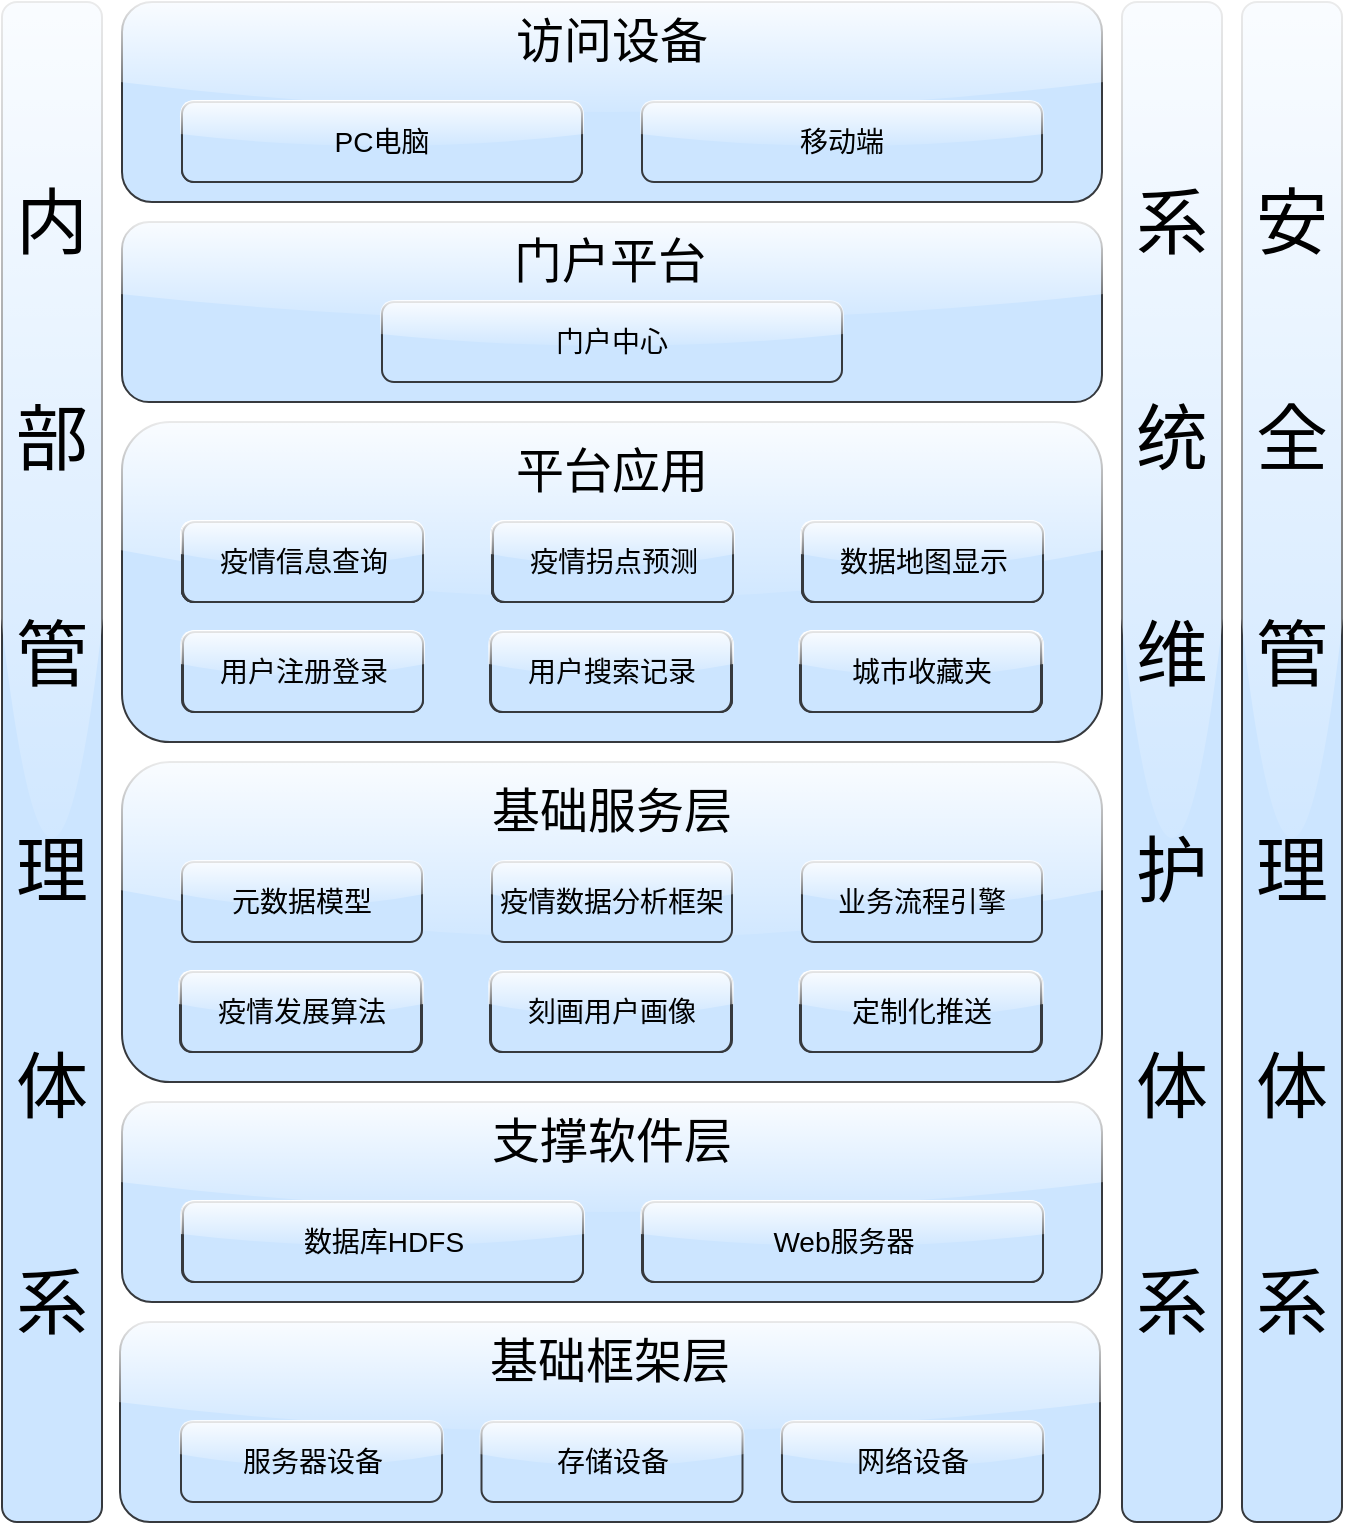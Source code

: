 <mxfile version="14.8.6" type="device"><diagram id="yP9oUdAvKaoPcfoR_2s8" name="Page-1"><mxGraphModel dx="918" dy="1299" grid="1" gridSize="10" guides="1" tooltips="1" connect="1" arrows="1" fold="1" page="1" pageScale="1" pageWidth="827" pageHeight="1169" math="0" shadow="0"><root><mxCell id="0"/><mxCell id="1" parent="0"/><mxCell id="nhW9mGeA-_Q-N9wtMgPT-1" value="&lt;font style=&quot;font-size: 36px ; line-height: 300%&quot;&gt;内部管理体系&lt;/font&gt;" style="rounded=1;whiteSpace=wrap;html=1;gradientDirection=north;glass=1;shadow=0;sketch=0;fillColor=#cce5ff;strokeColor=#36393d;" parent="1" vertex="1"><mxGeometry x="110" y="200" width="50" height="760" as="geometry"/></mxCell><mxCell id="Mla0g0JjyW4inGERB_am-1" value="&lt;font style=&quot;font-size: 36px ; line-height: 300%&quot;&gt;系统维护体系&lt;/font&gt;" style="rounded=1;whiteSpace=wrap;html=1;gradientDirection=north;glass=1;shadow=0;sketch=0;fillColor=#cce5ff;strokeColor=#36393d;" vertex="1" parent="1"><mxGeometry x="670" y="200" width="50" height="760" as="geometry"/></mxCell><mxCell id="Mla0g0JjyW4inGERB_am-2" value="&lt;font style=&quot;font-size: 36px ; line-height: 300%&quot;&gt;安全管理体系&lt;/font&gt;" style="rounded=1;whiteSpace=wrap;html=1;gradientDirection=north;glass=1;shadow=0;sketch=0;fillColor=#cce5ff;strokeColor=#36393d;" vertex="1" parent="1"><mxGeometry x="730" y="200" width="50" height="760" as="geometry"/></mxCell><mxCell id="Mla0g0JjyW4inGERB_am-3" value="" style="rounded=1;whiteSpace=wrap;html=1;gradientDirection=north;glass=1;shadow=0;sketch=0;fillColor=#cce5ff;strokeColor=#36393d;" vertex="1" parent="1"><mxGeometry x="170" y="200" width="490" height="100" as="geometry"/></mxCell><mxCell id="Mla0g0JjyW4inGERB_am-4" value="&lt;span style=&quot;font-size: 24px&quot;&gt;访问设备&lt;/span&gt;" style="text;html=1;align=center;verticalAlign=middle;whiteSpace=wrap;rounded=1;gradientDirection=north;glass=0;shadow=0;sketch=0;fillColor=none;" vertex="1" parent="1"><mxGeometry x="305" y="200" width="220" height="40" as="geometry"/></mxCell><mxCell id="Mla0g0JjyW4inGERB_am-5" value="&lt;font style=&quot;font-size: 14px;&quot;&gt;移动端&lt;/font&gt;" style="rounded=1;whiteSpace=wrap;html=1;fontSize=14;gradientDirection=north;glass=1;shadow=0;sketch=0;fillColor=#cce5ff;strokeColor=#36393d;" vertex="1" parent="1"><mxGeometry x="430" y="250" width="200" height="40" as="geometry"/></mxCell><mxCell id="Mla0g0JjyW4inGERB_am-6" value="&lt;font style=&quot;font-size: 18px&quot;&gt;PC电脑&lt;/font&gt;" style="rounded=1;whiteSpace=wrap;html=1;gradientDirection=north;glass=1;shadow=0;sketch=0;fillColor=#cce5ff;strokeColor=#36393d;" vertex="1" parent="1"><mxGeometry x="200" y="250" width="200" height="40" as="geometry"/></mxCell><mxCell id="Mla0g0JjyW4inGERB_am-8" value="" style="rounded=1;whiteSpace=wrap;html=1;gradientDirection=north;glass=1;shadow=0;sketch=0;fillColor=#cce5ff;strokeColor=#36393d;" vertex="1" parent="1"><mxGeometry x="170" y="310" width="490" height="90" as="geometry"/></mxCell><mxCell id="Mla0g0JjyW4inGERB_am-9" value="&lt;font style=&quot;font-size: 24px&quot;&gt;门户平台&lt;/font&gt;" style="text;html=1;align=center;verticalAlign=middle;whiteSpace=wrap;rounded=1;gradientDirection=north;glass=0;shadow=0;sketch=0;fillColor=none;" vertex="1" parent="1"><mxGeometry x="319" y="310" width="190" height="40" as="geometry"/></mxCell><mxCell id="Mla0g0JjyW4inGERB_am-10" value="&lt;font style=&quot;font-size: 14px;&quot;&gt;门户中心&lt;/font&gt;" style="rounded=1;whiteSpace=wrap;html=1;fontSize=14;gradientDirection=north;glass=1;shadow=0;sketch=0;fillColor=#cce5ff;strokeColor=#36393d;" vertex="1" parent="1"><mxGeometry x="300" y="350" width="230" height="40" as="geometry"/></mxCell><mxCell id="Mla0g0JjyW4inGERB_am-12" value="" style="rounded=1;whiteSpace=wrap;html=1;gradientDirection=north;glass=1;shadow=0;sketch=0;fillColor=#cce5ff;strokeColor=#36393d;" vertex="1" parent="1"><mxGeometry x="170" y="410" width="490" height="160" as="geometry"/></mxCell><mxCell id="Mla0g0JjyW4inGERB_am-14" value="&lt;font style=&quot;font-size: 24px&quot;&gt;平台应用&lt;/font&gt;" style="text;html=1;align=center;verticalAlign=middle;whiteSpace=wrap;rounded=1;gradientDirection=north;glass=1;shadow=0;sketch=0;fillColor=none;" vertex="1" parent="1"><mxGeometry x="300" y="420" width="230" height="30" as="geometry"/></mxCell><mxCell id="Mla0g0JjyW4inGERB_am-16" value="&lt;font style=&quot;font-size: 18px&quot;&gt;疫情信息查询&lt;/font&gt;" style="rounded=1;whiteSpace=wrap;html=1;gradientDirection=north;glass=1;shadow=0;sketch=0;fillColor=#cce5ff;strokeColor=#36393d;" vertex="1" parent="1"><mxGeometry x="200" y="460" width="120" height="40" as="geometry"/></mxCell><mxCell id="Mla0g0JjyW4inGERB_am-17" value="&lt;font style=&quot;font-size: 18px&quot;&gt;疫情拐点预测&lt;/font&gt;" style="rounded=1;whiteSpace=wrap;html=1;gradientDirection=north;glass=1;shadow=0;sketch=0;fillColor=#cce5ff;strokeColor=#36393d;" vertex="1" parent="1"><mxGeometry x="355" y="460" width="120" height="40" as="geometry"/></mxCell><mxCell id="Mla0g0JjyW4inGERB_am-18" value="&lt;font style=&quot;font-size: 18px&quot;&gt;数据地图显示&lt;/font&gt;" style="rounded=1;whiteSpace=wrap;html=1;gradientDirection=north;glass=1;shadow=0;sketch=0;fillColor=#cce5ff;strokeColor=#36393d;" vertex="1" parent="1"><mxGeometry x="510" y="460" width="120" height="40" as="geometry"/></mxCell><mxCell id="Mla0g0JjyW4inGERB_am-19" value="&lt;font style=&quot;font-size: 18px&quot;&gt;用户注册登录&lt;/font&gt;" style="rounded=1;whiteSpace=wrap;html=1;gradientDirection=north;glass=1;shadow=0;sketch=0;fillColor=#cce5ff;strokeColor=#36393d;" vertex="1" parent="1"><mxGeometry x="200" y="515" width="120" height="40" as="geometry"/></mxCell><mxCell id="Mla0g0JjyW4inGERB_am-20" value="&lt;font style=&quot;font-size: 18px&quot;&gt;用户搜索记录&lt;/font&gt;" style="rounded=1;whiteSpace=wrap;html=1;gradientDirection=north;glass=1;shadow=0;sketch=0;fillColor=#cce5ff;strokeColor=#36393d;" vertex="1" parent="1"><mxGeometry x="355" y="515" width="120" height="40" as="geometry"/></mxCell><mxCell id="Mla0g0JjyW4inGERB_am-21" value="&lt;font style=&quot;font-size: 18px&quot;&gt;城市收藏夹&lt;/font&gt;" style="rounded=1;whiteSpace=wrap;html=1;gradientDirection=north;glass=1;shadow=0;sketch=0;fillColor=#cce5ff;strokeColor=#36393d;" vertex="1" parent="1"><mxGeometry x="510" y="515" width="120" height="40" as="geometry"/></mxCell><mxCell id="Mla0g0JjyW4inGERB_am-24" value="" style="rounded=1;whiteSpace=wrap;html=1;gradientDirection=north;glass=1;shadow=0;sketch=0;fillColor=#cce5ff;strokeColor=#36393d;" vertex="1" parent="1"><mxGeometry x="170" y="580" width="490" height="160" as="geometry"/></mxCell><mxCell id="Mla0g0JjyW4inGERB_am-26" value="&lt;font style=&quot;font-size: 18px&quot;&gt;疫情信息查询&lt;/font&gt;" style="rounded=1;whiteSpace=wrap;html=1;gradientDirection=north;glass=1;shadow=0;sketch=0;fillColor=#cce5ff;strokeColor=#36393d;" vertex="1" parent="1"><mxGeometry x="200" y="460" width="120" height="40" as="geometry"/></mxCell><mxCell id="Mla0g0JjyW4inGERB_am-28" value="&lt;font style=&quot;font-size: 18px&quot;&gt;疫情信息查询&lt;/font&gt;" style="rounded=1;whiteSpace=wrap;html=1;gradientDirection=north;glass=1;shadow=0;sketch=0;fillColor=#cce5ff;strokeColor=#36393d;" vertex="1" parent="1"><mxGeometry x="200" y="460" width="120" height="40" as="geometry"/></mxCell><mxCell id="Mla0g0JjyW4inGERB_am-29" value="&lt;font style=&quot;font-size: 18px&quot;&gt;疫情拐点预测&lt;/font&gt;" style="rounded=1;whiteSpace=wrap;html=1;gradientDirection=north;glass=1;shadow=0;sketch=0;fillColor=#cce5ff;strokeColor=#36393d;" vertex="1" parent="1"><mxGeometry x="355" y="460" width="120" height="40" as="geometry"/></mxCell><mxCell id="Mla0g0JjyW4inGERB_am-31" value="&lt;font style=&quot;font-size: 18px&quot;&gt;疫情信息查询&lt;/font&gt;" style="rounded=1;whiteSpace=wrap;html=1;gradientDirection=north;glass=1;shadow=0;sketch=0;fillColor=#cce5ff;strokeColor=#36393d;" vertex="1" parent="1"><mxGeometry x="200" y="460" width="120" height="40" as="geometry"/></mxCell><mxCell id="Mla0g0JjyW4inGERB_am-32" value="&lt;font style=&quot;font-size: 18px&quot;&gt;疫情拐点预测&lt;/font&gt;" style="rounded=1;whiteSpace=wrap;html=1;gradientDirection=north;glass=1;shadow=0;sketch=0;fillColor=#cce5ff;strokeColor=#36393d;" vertex="1" parent="1"><mxGeometry x="355" y="460" width="120" height="40" as="geometry"/></mxCell><mxCell id="Mla0g0JjyW4inGERB_am-33" value="&lt;font style=&quot;font-size: 18px&quot;&gt;用户搜索记录&lt;/font&gt;" style="rounded=1;whiteSpace=wrap;html=1;gradientDirection=north;glass=1;shadow=0;sketch=0;fillColor=#cce5ff;strokeColor=#36393d;" vertex="1" parent="1"><mxGeometry x="355" y="515" width="120" height="40" as="geometry"/></mxCell><mxCell id="Mla0g0JjyW4inGERB_am-34" value="&lt;font style=&quot;font-size: 18px&quot;&gt;数据地图显示&lt;/font&gt;" style="rounded=1;whiteSpace=wrap;html=1;gradientDirection=north;glass=1;shadow=0;sketch=0;fillColor=#cce5ff;strokeColor=#36393d;" vertex="1" parent="1"><mxGeometry x="510" y="460" width="120" height="40" as="geometry"/></mxCell><mxCell id="Mla0g0JjyW4inGERB_am-35" value="&lt;font style=&quot;font-size: 18px&quot;&gt;城市收藏夹&lt;/font&gt;" style="rounded=1;whiteSpace=wrap;html=1;gradientDirection=north;glass=1;shadow=0;sketch=0;fillColor=#cce5ff;strokeColor=#36393d;" vertex="1" parent="1"><mxGeometry x="510" y="515" width="120" height="40" as="geometry"/></mxCell><mxCell id="Mla0g0JjyW4inGERB_am-36" value="&lt;font style=&quot;font-size: 18px&quot;&gt;疫情发展算法&lt;/font&gt;" style="rounded=1;whiteSpace=wrap;html=1;gradientDirection=north;glass=1;shadow=0;sketch=0;fillColor=#cce5ff;strokeColor=#36393d;" vertex="1" parent="1"><mxGeometry x="200" y="685" width="120" height="40" as="geometry"/></mxCell><mxCell id="Mla0g0JjyW4inGERB_am-37" value="&lt;font style=&quot;font-size: 24px&quot;&gt;基础服务层&lt;/font&gt;" style="text;html=1;align=center;verticalAlign=middle;whiteSpace=wrap;rounded=1;gradientDirection=north;glass=0;shadow=0;sketch=0;fillColor=none;" vertex="1" parent="1"><mxGeometry x="300" y="590" width="230" height="30" as="geometry"/></mxCell><mxCell id="Mla0g0JjyW4inGERB_am-38" value="&lt;font style=&quot;font-size: 14px&quot;&gt;元数据模型&lt;/font&gt;" style="rounded=1;whiteSpace=wrap;html=1;gradientDirection=north;glass=1;shadow=0;sketch=0;fillColor=#cce5ff;strokeColor=#36393d;" vertex="1" parent="1"><mxGeometry x="200" y="630" width="120" height="40" as="geometry"/></mxCell><mxCell id="Mla0g0JjyW4inGERB_am-39" value="&lt;font style=&quot;font-size: 14px&quot;&gt;疫情数据分析框架&lt;/font&gt;" style="rounded=1;whiteSpace=wrap;html=1;gradientDirection=north;glass=1;shadow=0;sketch=0;fillColor=#cce5ff;strokeColor=#36393d;" vertex="1" parent="1"><mxGeometry x="355" y="630" width="120" height="40" as="geometry"/></mxCell><mxCell id="Mla0g0JjyW4inGERB_am-40" value="&lt;font style=&quot;font-size: 18px&quot;&gt;刻画用户画像&lt;/font&gt;" style="rounded=1;whiteSpace=wrap;html=1;gradientDirection=north;glass=1;shadow=0;sketch=0;fillColor=#cce5ff;strokeColor=#36393d;" vertex="1" parent="1"><mxGeometry x="355" y="685" width="120" height="40" as="geometry"/></mxCell><mxCell id="Mla0g0JjyW4inGERB_am-41" value="&lt;font style=&quot;font-size: 14px&quot;&gt;业务流程引擎&lt;/font&gt;" style="rounded=1;whiteSpace=wrap;html=1;gradientDirection=north;glass=1;shadow=0;sketch=0;fillColor=#cce5ff;strokeColor=#36393d;" vertex="1" parent="1"><mxGeometry x="510" y="630" width="120" height="40" as="geometry"/></mxCell><mxCell id="Mla0g0JjyW4inGERB_am-42" value="&lt;font style=&quot;font-size: 18px&quot;&gt;定制化推送&lt;/font&gt;" style="rounded=1;whiteSpace=wrap;html=1;gradientDirection=north;glass=1;shadow=0;sketch=0;fillColor=#cce5ff;strokeColor=#36393d;" vertex="1" parent="1"><mxGeometry x="510" y="685" width="120" height="40" as="geometry"/></mxCell><mxCell id="Mla0g0JjyW4inGERB_am-43" value="" style="rounded=1;whiteSpace=wrap;html=1;gradientDirection=north;glass=1;shadow=0;sketch=0;fillColor=#cce5ff;strokeColor=#36393d;" vertex="1" parent="1"><mxGeometry x="170" y="750" width="490" height="100" as="geometry"/></mxCell><mxCell id="Mla0g0JjyW4inGERB_am-44" value="&lt;font style=&quot;font-size: 24px&quot;&gt;支撑软件层&lt;/font&gt;" style="text;html=1;align=center;verticalAlign=middle;whiteSpace=wrap;rounded=1;gradientDirection=north;glass=0;shadow=0;sketch=0;fillColor=none;" vertex="1" parent="1"><mxGeometry x="348" y="760" width="134" height="20" as="geometry"/></mxCell><mxCell id="Mla0g0JjyW4inGERB_am-45" value="&lt;font style=&quot;font-size: 18px&quot;&gt;Web服务器&lt;/font&gt;" style="rounded=1;whiteSpace=wrap;html=1;gradientDirection=north;glass=1;shadow=0;sketch=0;fillColor=#cce5ff;strokeColor=#36393d;" vertex="1" parent="1"><mxGeometry x="430" y="800" width="200" height="40" as="geometry"/></mxCell><mxCell id="Mla0g0JjyW4inGERB_am-46" value="&lt;font style=&quot;font-size: 18px&quot;&gt;数据库HDFS&lt;/font&gt;" style="rounded=1;whiteSpace=wrap;html=1;gradientDirection=north;glass=1;shadow=0;sketch=0;fillColor=#cce5ff;strokeColor=#36393d;" vertex="1" parent="1"><mxGeometry x="200" y="800" width="200" height="40" as="geometry"/></mxCell><mxCell id="Mla0g0JjyW4inGERB_am-47" value="&lt;font style=&quot;font-size: 18px&quot;&gt;疫情发展算法&lt;/font&gt;" style="rounded=1;whiteSpace=wrap;html=1;gradientDirection=north;glass=1;shadow=0;sketch=0;fillColor=#cce5ff;strokeColor=#36393d;" vertex="1" parent="1"><mxGeometry x="199" y="685" width="120" height="40" as="geometry"/></mxCell><mxCell id="Mla0g0JjyW4inGERB_am-48" value="&lt;font style=&quot;font-size: 18px&quot;&gt;刻画用户画像&lt;/font&gt;" style="rounded=1;whiteSpace=wrap;html=1;gradientDirection=north;glass=1;shadow=0;sketch=0;fillColor=#cce5ff;strokeColor=#36393d;" vertex="1" parent="1"><mxGeometry x="354" y="685" width="120" height="40" as="geometry"/></mxCell><mxCell id="Mla0g0JjyW4inGERB_am-49" value="&lt;font style=&quot;font-size: 18px&quot;&gt;定制化推送&lt;/font&gt;" style="rounded=1;whiteSpace=wrap;html=1;gradientDirection=north;glass=1;shadow=0;sketch=0;fillColor=#cce5ff;strokeColor=#36393d;" vertex="1" parent="1"><mxGeometry x="509" y="685" width="120" height="40" as="geometry"/></mxCell><mxCell id="Mla0g0JjyW4inGERB_am-50" value="&lt;font style=&quot;font-size: 18px&quot;&gt;城市收藏夹&lt;/font&gt;" style="rounded=1;whiteSpace=wrap;html=1;gradientDirection=north;glass=1;shadow=0;sketch=0;fillColor=#cce5ff;strokeColor=#36393d;" vertex="1" parent="1"><mxGeometry x="509" y="515" width="120" height="40" as="geometry"/></mxCell><mxCell id="Mla0g0JjyW4inGERB_am-51" value="&lt;font style=&quot;font-size: 18px&quot;&gt;用户搜索记录&lt;/font&gt;" style="rounded=1;whiteSpace=wrap;html=1;gradientDirection=north;glass=1;shadow=0;sketch=0;fillColor=#cce5ff;strokeColor=#36393d;" vertex="1" parent="1"><mxGeometry x="354" y="515" width="120" height="40" as="geometry"/></mxCell><mxCell id="Mla0g0JjyW4inGERB_am-52" value="&lt;font style=&quot;font-size: 18px&quot;&gt;疫情发展算法&lt;/font&gt;" style="rounded=1;whiteSpace=wrap;html=1;gradientDirection=north;glass=1;shadow=0;sketch=0;fillColor=#cce5ff;strokeColor=#36393d;" vertex="1" parent="1"><mxGeometry x="199.5" y="685" width="120" height="40" as="geometry"/></mxCell><mxCell id="Mla0g0JjyW4inGERB_am-53" value="&lt;font style=&quot;font-size: 18px&quot;&gt;刻画用户画像&lt;/font&gt;" style="rounded=1;whiteSpace=wrap;html=1;gradientDirection=north;glass=1;shadow=0;sketch=0;fillColor=#cce5ff;strokeColor=#36393d;" vertex="1" parent="1"><mxGeometry x="354.5" y="685" width="120" height="40" as="geometry"/></mxCell><mxCell id="Mla0g0JjyW4inGERB_am-54" value="&lt;font style=&quot;font-size: 18px&quot;&gt;定制化推送&lt;/font&gt;" style="rounded=1;whiteSpace=wrap;html=1;gradientDirection=north;glass=1;shadow=0;sketch=0;fillColor=#cce5ff;strokeColor=#36393d;" vertex="1" parent="1"><mxGeometry x="509.5" y="685" width="120" height="40" as="geometry"/></mxCell><mxCell id="Mla0g0JjyW4inGERB_am-55" value="&lt;font style=&quot;font-size: 18px&quot;&gt;城市收藏夹&lt;/font&gt;" style="rounded=1;whiteSpace=wrap;html=1;gradientDirection=north;glass=1;shadow=0;sketch=0;fillColor=#cce5ff;strokeColor=#36393d;" vertex="1" parent="1"><mxGeometry x="509.5" y="515" width="120" height="40" as="geometry"/></mxCell><mxCell id="Mla0g0JjyW4inGERB_am-56" value="&lt;font style=&quot;font-size: 18px&quot;&gt;用户搜索记录&lt;/font&gt;" style="rounded=1;whiteSpace=wrap;html=1;gradientDirection=north;glass=1;shadow=0;sketch=0;fillColor=#cce5ff;strokeColor=#36393d;" vertex="1" parent="1"><mxGeometry x="354.5" y="515" width="120" height="40" as="geometry"/></mxCell><mxCell id="Mla0g0JjyW4inGERB_am-57" value="&lt;font style=&quot;font-size: 18px&quot;&gt;用户注册登录&lt;/font&gt;" style="rounded=1;whiteSpace=wrap;html=1;gradientDirection=north;glass=1;shadow=0;sketch=0;fillColor=#cce5ff;strokeColor=#36393d;" vertex="1" parent="1"><mxGeometry x="200.5" y="515" width="120" height="40" as="geometry"/></mxCell><mxCell id="Mla0g0JjyW4inGERB_am-58" value="&lt;font style=&quot;font-size: 18px&quot;&gt;疫情信息查询&lt;/font&gt;" style="rounded=1;whiteSpace=wrap;html=1;gradientDirection=north;glass=1;shadow=0;sketch=0;fillColor=#cce5ff;strokeColor=#36393d;" vertex="1" parent="1"><mxGeometry x="200.5" y="460" width="120" height="40" as="geometry"/></mxCell><mxCell id="Mla0g0JjyW4inGERB_am-59" value="&lt;font style=&quot;font-size: 18px&quot;&gt;疫情拐点预测&lt;/font&gt;" style="rounded=1;whiteSpace=wrap;html=1;gradientDirection=north;glass=1;shadow=0;sketch=0;fillColor=#cce5ff;strokeColor=#36393d;" vertex="1" parent="1"><mxGeometry x="355.5" y="460" width="120" height="40" as="geometry"/></mxCell><mxCell id="Mla0g0JjyW4inGERB_am-60" value="&lt;font style=&quot;font-size: 18px&quot;&gt;数据地图显示&lt;/font&gt;" style="rounded=1;whiteSpace=wrap;html=1;gradientDirection=north;glass=1;shadow=0;sketch=0;fillColor=#cce5ff;strokeColor=#36393d;" vertex="1" parent="1"><mxGeometry x="510.5" y="460" width="120" height="40" as="geometry"/></mxCell><mxCell id="Mla0g0JjyW4inGERB_am-61" value="&lt;font style=&quot;font-size: 18px&quot;&gt;Web服务器&lt;/font&gt;" style="rounded=1;whiteSpace=wrap;html=1;gradientDirection=north;glass=1;shadow=0;sketch=0;fillColor=#cce5ff;strokeColor=#36393d;" vertex="1" parent="1"><mxGeometry x="430.5" y="800" width="200" height="40" as="geometry"/></mxCell><mxCell id="Mla0g0JjyW4inGERB_am-62" value="&lt;font style=&quot;font-size: 18px&quot;&gt;数据库HDFS&lt;/font&gt;" style="rounded=1;whiteSpace=wrap;html=1;gradientDirection=north;glass=1;shadow=0;sketch=0;fillColor=#cce5ff;strokeColor=#36393d;" vertex="1" parent="1"><mxGeometry x="200.5" y="800" width="200" height="40" as="geometry"/></mxCell><mxCell id="Mla0g0JjyW4inGERB_am-63" value="&lt;font style=&quot;font-size: 14px;&quot;&gt;疫情发展算法&lt;/font&gt;" style="rounded=1;whiteSpace=wrap;html=1;fontSize=14;gradientDirection=north;glass=1;shadow=0;sketch=0;fillColor=#cce5ff;strokeColor=#36393d;" vertex="1" parent="1"><mxGeometry x="199.5" y="685" width="120" height="40" as="geometry"/></mxCell><mxCell id="Mla0g0JjyW4inGERB_am-64" value="&lt;font style=&quot;font-size: 14px;&quot;&gt;刻画用户画像&lt;/font&gt;" style="rounded=1;whiteSpace=wrap;html=1;fontSize=14;gradientDirection=north;glass=1;shadow=0;sketch=0;fillColor=#cce5ff;strokeColor=#36393d;" vertex="1" parent="1"><mxGeometry x="354.5" y="685" width="120" height="40" as="geometry"/></mxCell><mxCell id="Mla0g0JjyW4inGERB_am-65" value="&lt;font style=&quot;font-size: 14px;&quot;&gt;定制化推送&lt;/font&gt;" style="rounded=1;whiteSpace=wrap;html=1;fontSize=14;gradientDirection=north;glass=1;shadow=0;sketch=0;fillColor=#cce5ff;strokeColor=#36393d;" vertex="1" parent="1"><mxGeometry x="509.5" y="685" width="120" height="40" as="geometry"/></mxCell><mxCell id="Mla0g0JjyW4inGERB_am-66" value="&lt;font style=&quot;font-size: 14px;&quot;&gt;城市收藏夹&lt;/font&gt;" style="rounded=1;whiteSpace=wrap;html=1;fontSize=14;gradientDirection=north;glass=1;shadow=0;sketch=0;fillColor=#cce5ff;strokeColor=#36393d;" vertex="1" parent="1"><mxGeometry x="509.5" y="515" width="120" height="40" as="geometry"/></mxCell><mxCell id="Mla0g0JjyW4inGERB_am-67" value="&lt;font style=&quot;font-size: 14px;&quot;&gt;用户搜索记录&lt;/font&gt;" style="rounded=1;whiteSpace=wrap;html=1;fontSize=14;gradientDirection=north;glass=1;shadow=0;sketch=0;fillColor=#cce5ff;strokeColor=#36393d;" vertex="1" parent="1"><mxGeometry x="354.5" y="515" width="120" height="40" as="geometry"/></mxCell><mxCell id="Mla0g0JjyW4inGERB_am-68" value="&lt;font style=&quot;font-size: 14px;&quot;&gt;用户注册登录&lt;/font&gt;" style="rounded=1;whiteSpace=wrap;html=1;fontSize=14;gradientDirection=north;glass=1;shadow=0;sketch=0;fillColor=#cce5ff;strokeColor=#36393d;" vertex="1" parent="1"><mxGeometry x="200.5" y="515" width="120" height="40" as="geometry"/></mxCell><mxCell id="Mla0g0JjyW4inGERB_am-69" value="&lt;font style=&quot;font-size: 14px;&quot;&gt;疫情信息查询&lt;/font&gt;" style="rounded=1;whiteSpace=wrap;html=1;fontSize=14;gradientDirection=north;glass=1;shadow=0;sketch=0;fillColor=#cce5ff;strokeColor=#36393d;" vertex="1" parent="1"><mxGeometry x="200.5" y="460" width="120" height="40" as="geometry"/></mxCell><mxCell id="Mla0g0JjyW4inGERB_am-70" value="&lt;font style=&quot;font-size: 14px;&quot;&gt;疫情拐点预测&lt;/font&gt;" style="rounded=1;whiteSpace=wrap;html=1;fontSize=14;gradientDirection=north;glass=1;shadow=0;sketch=0;fillColor=#cce5ff;strokeColor=#36393d;" vertex="1" parent="1"><mxGeometry x="355.5" y="460" width="120" height="40" as="geometry"/></mxCell><mxCell id="Mla0g0JjyW4inGERB_am-71" value="&lt;font style=&quot;font-size: 14px;&quot;&gt;数据地图显示&lt;/font&gt;" style="rounded=1;whiteSpace=wrap;html=1;fontSize=14;gradientDirection=north;glass=1;shadow=0;sketch=0;fillColor=#cce5ff;strokeColor=#36393d;" vertex="1" parent="1"><mxGeometry x="510.5" y="460" width="120" height="40" as="geometry"/></mxCell><mxCell id="Mla0g0JjyW4inGERB_am-72" value="&lt;font style=&quot;font-size: 14px;&quot;&gt;Web服务器&lt;/font&gt;" style="rounded=1;whiteSpace=wrap;html=1;fontSize=14;gradientDirection=north;glass=1;shadow=0;sketch=0;fillColor=#cce5ff;strokeColor=#36393d;" vertex="1" parent="1"><mxGeometry x="430.5" y="800" width="200" height="40" as="geometry"/></mxCell><mxCell id="Mla0g0JjyW4inGERB_am-73" value="&lt;font style=&quot;font-size: 14px;&quot;&gt;数据库HDFS&lt;/font&gt;" style="rounded=1;whiteSpace=wrap;html=1;fontSize=14;gradientDirection=north;glass=1;shadow=0;sketch=0;fillColor=#cce5ff;strokeColor=#36393d;" vertex="1" parent="1"><mxGeometry x="200.5" y="800" width="200" height="40" as="geometry"/></mxCell><mxCell id="Mla0g0JjyW4inGERB_am-74" value="&lt;font style=&quot;font-size: 14px;&quot;&gt;PC电脑&lt;/font&gt;" style="rounded=1;whiteSpace=wrap;html=1;fontSize=14;gradientDirection=north;glass=1;shadow=0;sketch=0;fillColor=#cce5ff;strokeColor=#36393d;" vertex="1" parent="1"><mxGeometry x="200" y="250" width="200" height="40" as="geometry"/></mxCell><mxCell id="Mla0g0JjyW4inGERB_am-76" value="" style="rounded=1;whiteSpace=wrap;html=1;gradientDirection=north;glass=1;shadow=0;sketch=0;fillColor=#cce5ff;strokeColor=#36393d;" vertex="1" parent="1"><mxGeometry x="169" y="860" width="490" height="100" as="geometry"/></mxCell><mxCell id="Mla0g0JjyW4inGERB_am-77" value="&lt;font style=&quot;font-size: 24px&quot;&gt;基础框架层&lt;/font&gt;" style="text;html=1;align=center;verticalAlign=middle;whiteSpace=wrap;rounded=1;gradientDirection=north;glass=0;shadow=0;sketch=0;fillColor=none;" vertex="1" parent="1"><mxGeometry x="347" y="870" width="134" height="20" as="geometry"/></mxCell><mxCell id="Mla0g0JjyW4inGERB_am-79" value="&lt;font style=&quot;font-size: 14px&quot;&gt;服务器设备&lt;/font&gt;" style="rounded=1;whiteSpace=wrap;html=1;fontSize=14;gradientDirection=north;glass=1;shadow=0;sketch=0;fillColor=#cce5ff;strokeColor=#36393d;" vertex="1" parent="1"><mxGeometry x="199.5" y="910" width="130.5" height="40" as="geometry"/></mxCell><mxCell id="Mla0g0JjyW4inGERB_am-80" value="&lt;font style=&quot;font-size: 14px&quot;&gt;存储设备&lt;/font&gt;" style="rounded=1;whiteSpace=wrap;html=1;fontSize=14;gradientDirection=north;glass=1;shadow=0;sketch=0;fillColor=#cce5ff;strokeColor=#36393d;" vertex="1" parent="1"><mxGeometry x="349.75" y="910" width="130.5" height="40" as="geometry"/></mxCell><mxCell id="Mla0g0JjyW4inGERB_am-81" value="&lt;font style=&quot;font-size: 14px&quot;&gt;网络设备&lt;/font&gt;" style="rounded=1;whiteSpace=wrap;html=1;fontSize=14;gradientDirection=north;glass=1;shadow=0;sketch=0;fillColor=#cce5ff;strokeColor=#36393d;" vertex="1" parent="1"><mxGeometry x="500" y="910" width="130.5" height="40" as="geometry"/></mxCell></root></mxGraphModel></diagram></mxfile>